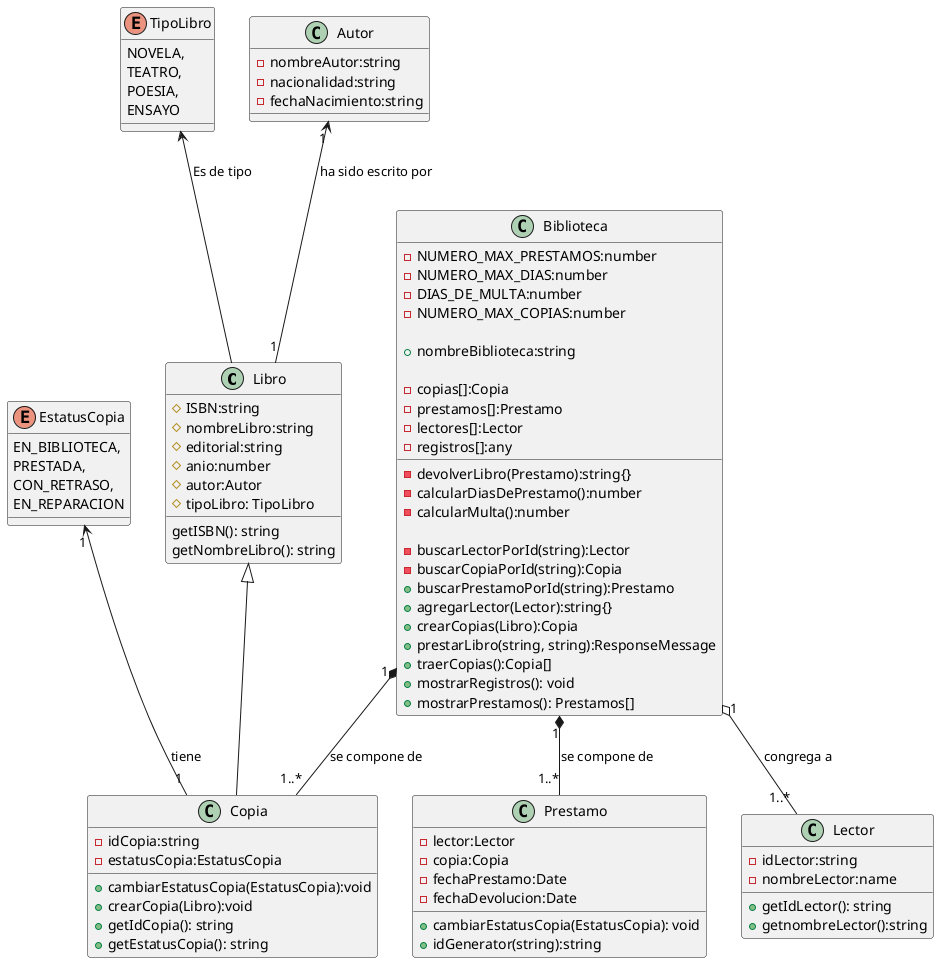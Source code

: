 @startuml "La biblioteca"

class Libro {
    # ISBN:string
    # nombreLibro:string
    # editorial:string
    # anio:number
    # autor:Autor
    # tipoLibro: TipoLibro

    getISBN(): string
    getNombreLibro(): string

}

enum TipoLibro {
    NOVELA,
    TEATRO,
    POESIA,
    ENSAYO
}

class Autor {
    - nombreAutor:string
    - nacionalidad:string
    - fechaNacimiento:string
}

class Copia extends Libro {
    - idCopia:string
    - estatusCopia:EstatusCopia
    + cambiarEstatusCopia(EstatusCopia):void
    + crearCopia(Libro):void
    + getIdCopia(): string
    + getEstatusCopia(): string 
}

enum EstatusCopia {
    EN_BIBLIOTECA,
    PRESTADA,
    CON_RETRASO,
    EN_REPARACION
}

class Biblioteca {

    - NUMERO_MAX_PRESTAMOS:number
    - NUMERO_MAX_DIAS:number
    - DIAS_DE_MULTA:number
    - NUMERO_MAX_COPIAS:number

    + nombreBiblioteca:string

    - copias[]:Copia
    - prestamos[]:Prestamo
    - lectores[]:Lector
    - registros[]:any

    - devolverLibro(Prestamo):string{}
    - calcularDiasDePrestamo():number
    - calcularMulta():number

    - buscarLectorPorId(string):Lector
    - buscarCopiaPorId(string):Copia
    + buscarPrestamoPorId(string):Prestamo
    + agregarLector(Lector):string{}
    + crearCopias(Libro):Copia
    + prestarLibro(string, string):ResponseMessage
    + traerCopias():Copia[]
    + mostrarRegistros(): void
    + mostrarPrestamos(): Prestamos[]
}

class Lector {
    - idLector:string
    - nombreLector:name

    + getIdLector(): string
    + getnombreLector():string
}

class Prestamo {
    - lector:Lector
    - copia:Copia
    - fechaPrestamo:Date
    - fechaDevolucion:Date

    + cambiarEstatusCopia(EstatusCopia): void
    + idGenerator(string):string
}

TipoLibro <-- Libro: "Es de tipo"
Autor "1" <-- "1" Libro: "ha sido escrito por"
EstatusCopia "1" <-- "1" Copia: "tiene"
Biblioteca "1" o-- "1..*" Lector: "congrega a"
Biblioteca "1" *-- "1..*" Copia: "se compone de"
Biblioteca "1" *-- "1..*" Prestamo: "se compone de"

@enduml